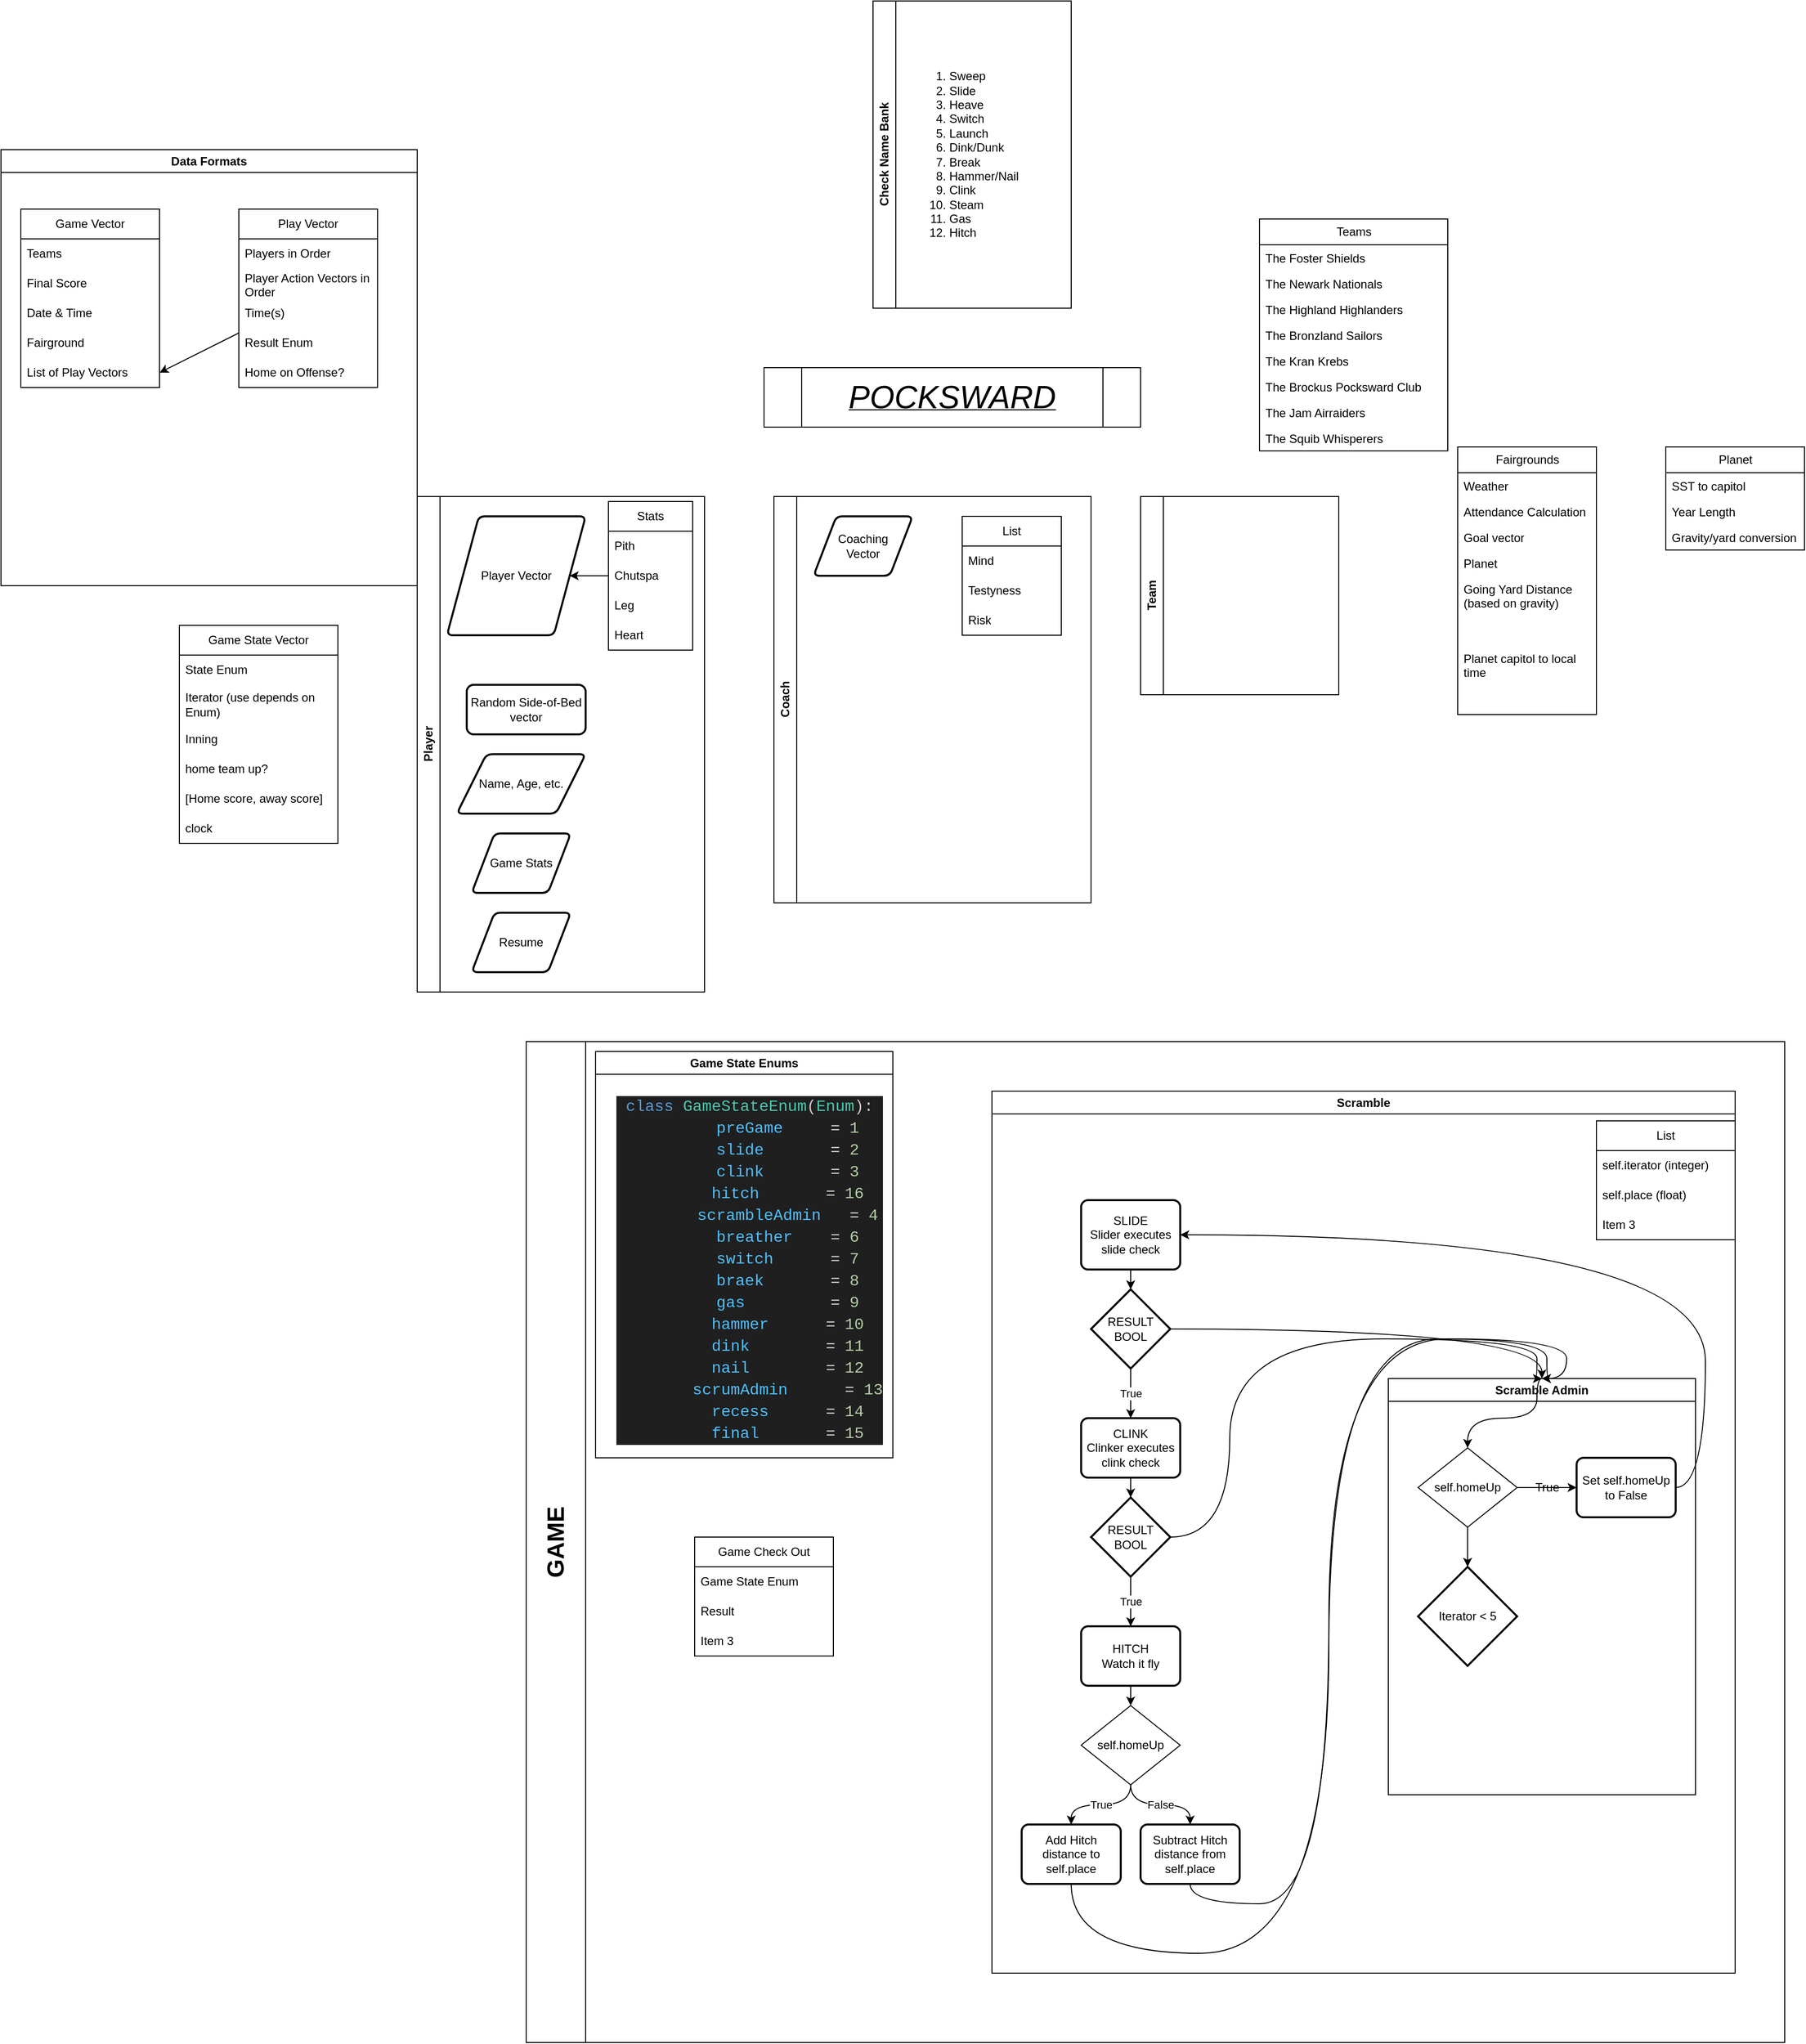 <mxfile>
    <diagram name="Page-1" id="8VVvji6yyK4iROJsNHM2">
        <mxGraphModel dx="1826" dy="2701" grid="1" gridSize="10" guides="1" tooltips="1" connect="1" arrows="1" fold="1" page="1" pageScale="1" pageWidth="850" pageHeight="1100" math="0" shadow="0">
            <root>
                <mxCell id="0"/>
                <mxCell id="1" parent="0"/>
                <mxCell id="6CWLK8USmKC2c1rMRcYr-1" value="&lt;i style=&quot;&quot;&gt;&lt;u style=&quot;&quot;&gt;&lt;font style=&quot;font-size: 32px;&quot;&gt;POCKSWARD&lt;/font&gt;&lt;/u&gt;&lt;/i&gt;" style="shape=process;whiteSpace=wrap;html=1;backgroundOutline=1;" parent="1" vertex="1">
                    <mxGeometry x="540" y="-870" width="380" height="60" as="geometry"/>
                </mxCell>
                <mxCell id="LrvtAGxtfW7CsbB4rK7t-2" value="&lt;font style=&quot;font-size: 24px;&quot;&gt;GAME&lt;br&gt;&lt;/font&gt;" style="swimlane;horizontal=0;whiteSpace=wrap;html=1;startSize=60;" parent="1" vertex="1">
                    <mxGeometry x="300" y="-190" width="1270" height="1010" as="geometry"/>
                </mxCell>
                <mxCell id="71" value="Game State Enums" style="swimlane;whiteSpace=wrap;html=1;" parent="LrvtAGxtfW7CsbB4rK7t-2" vertex="1">
                    <mxGeometry x="70" y="10" width="300" height="410" as="geometry"/>
                </mxCell>
                <mxCell id="72" value="&lt;div style=&quot;color: rgb(204, 204, 204); background-color: rgb(31, 31, 31); font-family: &amp;quot;Souvenir Mono&amp;quot;, &amp;quot;Courier New&amp;quot;, monospace, Consolas, &amp;quot;Courier New&amp;quot;, monospace; font-size: 16px; line-height: 22px;&quot;&gt;&lt;div&gt;&lt;span style=&quot;color: #569cd6;&quot;&gt;class&lt;/span&gt; &lt;span style=&quot;color: #4ec9b0;&quot;&gt;GameStateEnum&lt;/span&gt;(&lt;span style=&quot;color: #4ec9b0;&quot;&gt;Enum&lt;/span&gt;):&lt;/div&gt;&lt;div&gt;&amp;nbsp; &amp;nbsp; &amp;nbsp; &amp;nbsp; &lt;span style=&quot;color: #4fc1ff;&quot;&gt;preGame&lt;/span&gt; &amp;nbsp; &amp;nbsp; &lt;span style=&quot;color: #d4d4d4;&quot;&gt;=&lt;/span&gt; &lt;span style=&quot;color: #b5cea8;&quot;&gt;1&lt;/span&gt;&lt;/div&gt;&lt;div&gt;&amp;nbsp; &amp;nbsp; &amp;nbsp; &amp;nbsp; &lt;span style=&quot;color: #4fc1ff;&quot;&gt;slide&lt;/span&gt; &amp;nbsp; &amp;nbsp; &amp;nbsp; &lt;span style=&quot;color: #d4d4d4;&quot;&gt;=&lt;/span&gt; &lt;span style=&quot;color: #b5cea8;&quot;&gt;2&lt;/span&gt;&lt;/div&gt;&lt;div&gt;&amp;nbsp; &amp;nbsp; &amp;nbsp; &amp;nbsp; &lt;span style=&quot;color: #4fc1ff;&quot;&gt;clink&lt;/span&gt; &amp;nbsp; &amp;nbsp; &amp;nbsp; &lt;span style=&quot;color: #d4d4d4;&quot;&gt;=&lt;/span&gt; &lt;span style=&quot;color: #b5cea8;&quot;&gt;3&lt;/span&gt;&lt;/div&gt;&lt;div&gt;&amp;nbsp; &amp;nbsp; &amp;nbsp; &amp;nbsp; &lt;span style=&quot;color: #4fc1ff;&quot;&gt;hitch&lt;/span&gt; &amp;nbsp; &amp;nbsp; &amp;nbsp; &lt;span style=&quot;color: #d4d4d4;&quot;&gt;=&lt;/span&gt; &lt;span style=&quot;color: #b5cea8;&quot;&gt;16&lt;/span&gt;&lt;/div&gt;&lt;div&gt;&amp;nbsp; &amp;nbsp; &amp;nbsp; &amp;nbsp; &lt;span style=&quot;color: #4fc1ff;&quot;&gt;scrambleAdmin&lt;/span&gt; &amp;nbsp; &lt;span style=&quot;color: #d4d4d4;&quot;&gt;=&lt;/span&gt; &lt;span style=&quot;color: #b5cea8;&quot;&gt;4&lt;/span&gt;&lt;/div&gt;&lt;div&gt;&amp;nbsp; &amp;nbsp; &amp;nbsp; &amp;nbsp; &lt;span style=&quot;color: #4fc1ff;&quot;&gt;breather&lt;/span&gt; &amp;nbsp; &amp;nbsp;&lt;span style=&quot;color: #d4d4d4;&quot;&gt;=&lt;/span&gt; &lt;span style=&quot;color: #b5cea8;&quot;&gt;6&lt;/span&gt;&lt;/div&gt;&lt;div&gt;&amp;nbsp; &amp;nbsp; &amp;nbsp; &amp;nbsp; &lt;span style=&quot;color: #4fc1ff;&quot;&gt;switch&lt;/span&gt; &amp;nbsp; &amp;nbsp; &amp;nbsp;&lt;span style=&quot;color: #d4d4d4;&quot;&gt;=&lt;/span&gt; &lt;span style=&quot;color: #b5cea8;&quot;&gt;7&lt;/span&gt;&lt;/div&gt;&lt;div&gt;&amp;nbsp; &amp;nbsp; &amp;nbsp; &amp;nbsp; &lt;span style=&quot;color: #4fc1ff;&quot;&gt;braek&lt;/span&gt; &amp;nbsp; &amp;nbsp; &amp;nbsp; &lt;span style=&quot;color: #d4d4d4;&quot;&gt;=&lt;/span&gt; &lt;span style=&quot;color: #b5cea8;&quot;&gt;8&lt;/span&gt;&lt;/div&gt;&lt;div&gt;&amp;nbsp; &amp;nbsp; &amp;nbsp; &amp;nbsp; &lt;span style=&quot;color: #4fc1ff;&quot;&gt;gas&lt;/span&gt; &amp;nbsp; &amp;nbsp; &amp;nbsp; &amp;nbsp; &lt;span style=&quot;color: #d4d4d4;&quot;&gt;=&lt;/span&gt; &lt;span style=&quot;color: #b5cea8;&quot;&gt;9&lt;/span&gt;&lt;/div&gt;&lt;div&gt;&amp;nbsp; &amp;nbsp; &amp;nbsp; &amp;nbsp; &lt;span style=&quot;color: #4fc1ff;&quot;&gt;hammer&lt;/span&gt; &amp;nbsp; &amp;nbsp; &amp;nbsp;&lt;span style=&quot;color: #d4d4d4;&quot;&gt;=&lt;/span&gt; &lt;span style=&quot;color: #b5cea8;&quot;&gt;10&lt;/span&gt;&lt;/div&gt;&lt;div&gt;&amp;nbsp; &amp;nbsp; &amp;nbsp; &amp;nbsp; &lt;span style=&quot;color: #4fc1ff;&quot;&gt;dink&lt;/span&gt; &amp;nbsp; &amp;nbsp; &amp;nbsp; &amp;nbsp;&lt;span style=&quot;color: #d4d4d4;&quot;&gt;=&lt;/span&gt; &lt;span style=&quot;color: #b5cea8;&quot;&gt;11&lt;/span&gt;&lt;/div&gt;&lt;div&gt;&amp;nbsp; &amp;nbsp; &amp;nbsp; &amp;nbsp; &lt;span style=&quot;color: #4fc1ff;&quot;&gt;nail&lt;/span&gt; &amp;nbsp; &amp;nbsp; &amp;nbsp; &amp;nbsp;&lt;span style=&quot;color: #d4d4d4;&quot;&gt;=&lt;/span&gt; &lt;span style=&quot;color: #b5cea8;&quot;&gt;12&lt;/span&gt;&lt;/div&gt;&lt;div&gt;&amp;nbsp; &amp;nbsp; &amp;nbsp; &amp;nbsp; &lt;span style=&quot;color: #4fc1ff;&quot;&gt;scrumAdmin&lt;/span&gt; &amp;nbsp; &amp;nbsp; &amp;nbsp;&lt;span style=&quot;color: #d4d4d4;&quot;&gt;=&lt;/span&gt; &lt;span style=&quot;color: #b5cea8;&quot;&gt;13&lt;/span&gt;&lt;/div&gt;&lt;div&gt;&amp;nbsp; &amp;nbsp; &amp;nbsp; &amp;nbsp; &lt;span style=&quot;color: #4fc1ff;&quot;&gt;recess&lt;/span&gt; &amp;nbsp; &amp;nbsp; &amp;nbsp;&lt;span style=&quot;color: #d4d4d4;&quot;&gt;=&lt;/span&gt; &lt;span style=&quot;color: #b5cea8;&quot;&gt;14&lt;/span&gt;&lt;/div&gt;&lt;div&gt;&amp;nbsp; &amp;nbsp; &amp;nbsp; &amp;nbsp; &lt;span style=&quot;color: #4fc1ff;&quot;&gt;final&lt;/span&gt; &amp;nbsp; &amp;nbsp; &amp;nbsp; &lt;span style=&quot;color: #d4d4d4;&quot;&gt;=&lt;/span&gt; &lt;span style=&quot;color: #b5cea8;&quot;&gt;15&lt;/span&gt;&lt;/div&gt;&lt;/div&gt;" style="text;html=1;align=center;verticalAlign=middle;resizable=0;points=[];autosize=1;strokeColor=none;fillColor=none;" parent="71" vertex="1">
                    <mxGeometry x="10" y="35" width="290" height="370" as="geometry"/>
                </mxCell>
                <mxCell id="75" value="Scramble" style="swimlane;whiteSpace=wrap;html=1;" parent="LrvtAGxtfW7CsbB4rK7t-2" vertex="1">
                    <mxGeometry x="470" y="50" width="750" height="890" as="geometry"/>
                </mxCell>
                <mxCell id="95" style="edgeStyle=orthogonalEdgeStyle;curved=1;html=1;exitX=0.5;exitY=1;exitDx=0;exitDy=0;entryX=0.5;entryY=0;entryDx=0;entryDy=0;entryPerimeter=0;" parent="75" source="79" target="80" edge="1">
                    <mxGeometry relative="1" as="geometry"/>
                </mxCell>
                <mxCell id="79" value="SLIDE&lt;br&gt;Slider executes slide check" style="rounded=1;whiteSpace=wrap;html=1;absoluteArcSize=1;arcSize=14;strokeWidth=2;" parent="75" vertex="1">
                    <mxGeometry x="90" y="110" width="100" height="70" as="geometry"/>
                </mxCell>
                <mxCell id="96" value="True" style="edgeStyle=orthogonalEdgeStyle;curved=1;html=1;exitX=0.5;exitY=1;exitDx=0;exitDy=0;exitPerimeter=0;entryX=0.5;entryY=0;entryDx=0;entryDy=0;" parent="75" source="80" target="83" edge="1">
                    <mxGeometry relative="1" as="geometry"/>
                </mxCell>
                <mxCell id="107" style="edgeStyle=orthogonalEdgeStyle;curved=1;html=1;exitX=1;exitY=0.5;exitDx=0;exitDy=0;exitPerimeter=0;entryX=0.5;entryY=0;entryDx=0;entryDy=0;" parent="75" source="80" target="103" edge="1">
                    <mxGeometry relative="1" as="geometry"/>
                </mxCell>
                <mxCell id="80" value="RESULT&lt;br&gt;BOOL" style="strokeWidth=2;html=1;shape=mxgraph.flowchart.decision;whiteSpace=wrap;" parent="75" vertex="1">
                    <mxGeometry x="100" y="200" width="80" height="80" as="geometry"/>
                </mxCell>
                <mxCell id="97" style="edgeStyle=orthogonalEdgeStyle;curved=1;html=1;exitX=0.5;exitY=1;exitDx=0;exitDy=0;entryX=0.5;entryY=0;entryDx=0;entryDy=0;entryPerimeter=0;" parent="75" source="83" target="91" edge="1">
                    <mxGeometry relative="1" as="geometry"/>
                </mxCell>
                <mxCell id="83" value="CLINK&lt;br&gt;Clinker executes clink check" style="rounded=1;whiteSpace=wrap;html=1;absoluteArcSize=1;arcSize=14;strokeWidth=2;" parent="75" vertex="1">
                    <mxGeometry x="90" y="330" width="100" height="60" as="geometry"/>
                </mxCell>
                <mxCell id="99" style="edgeStyle=orthogonalEdgeStyle;curved=1;html=1;exitX=0.5;exitY=1;exitDx=0;exitDy=0;entryX=0.5;entryY=0;entryDx=0;entryDy=0;" parent="75" source="85" target="92" edge="1">
                    <mxGeometry relative="1" as="geometry"/>
                </mxCell>
                <mxCell id="85" value="HITCH&lt;br&gt;Watch it fly" style="rounded=1;whiteSpace=wrap;html=1;absoluteArcSize=1;arcSize=14;strokeWidth=2;" parent="75" vertex="1">
                    <mxGeometry x="90" y="540" width="100" height="60" as="geometry"/>
                </mxCell>
                <mxCell id="86" value="List" style="swimlane;fontStyle=0;childLayout=stackLayout;horizontal=1;startSize=30;horizontalStack=0;resizeParent=1;resizeParentMax=0;resizeLast=0;collapsible=1;marginBottom=0;whiteSpace=wrap;html=1;" parent="75" vertex="1">
                    <mxGeometry x="610" y="30" width="140" height="120" as="geometry"/>
                </mxCell>
                <mxCell id="87" value="self.iterator (integer)" style="text;strokeColor=none;fillColor=none;align=left;verticalAlign=middle;spacingLeft=4;spacingRight=4;overflow=hidden;points=[[0,0.5],[1,0.5]];portConstraint=eastwest;rotatable=0;whiteSpace=wrap;html=1;" parent="86" vertex="1">
                    <mxGeometry y="30" width="140" height="30" as="geometry"/>
                </mxCell>
                <mxCell id="88" value="self.place (float)" style="text;strokeColor=none;fillColor=none;align=left;verticalAlign=middle;spacingLeft=4;spacingRight=4;overflow=hidden;points=[[0,0.5],[1,0.5]];portConstraint=eastwest;rotatable=0;whiteSpace=wrap;html=1;" parent="86" vertex="1">
                    <mxGeometry y="60" width="140" height="30" as="geometry"/>
                </mxCell>
                <mxCell id="89" value="Item 3" style="text;strokeColor=none;fillColor=none;align=left;verticalAlign=middle;spacingLeft=4;spacingRight=4;overflow=hidden;points=[[0,0.5],[1,0.5]];portConstraint=eastwest;rotatable=0;whiteSpace=wrap;html=1;" parent="86" vertex="1">
                    <mxGeometry y="90" width="140" height="30" as="geometry"/>
                </mxCell>
                <mxCell id="98" value="True" style="edgeStyle=orthogonalEdgeStyle;curved=1;html=1;exitX=0.5;exitY=1;exitDx=0;exitDy=0;exitPerimeter=0;entryX=0.5;entryY=0;entryDx=0;entryDy=0;" parent="75" source="91" target="85" edge="1">
                    <mxGeometry relative="1" as="geometry"/>
                </mxCell>
                <mxCell id="91" value="RESULT&lt;br&gt;BOOL" style="strokeWidth=2;html=1;shape=mxgraph.flowchart.decision;whiteSpace=wrap;" parent="75" vertex="1">
                    <mxGeometry x="100" y="410" width="80" height="80" as="geometry"/>
                </mxCell>
                <mxCell id="100" value="True" style="edgeStyle=orthogonalEdgeStyle;html=1;entryX=0.5;entryY=0;entryDx=0;entryDy=0;curved=1;" parent="75" source="92" target="93" edge="1">
                    <mxGeometry relative="1" as="geometry"/>
                </mxCell>
                <mxCell id="101" value="False" style="edgeStyle=orthogonalEdgeStyle;curved=1;html=1;exitX=0.5;exitY=1;exitDx=0;exitDy=0;entryX=0.5;entryY=0;entryDx=0;entryDy=0;" parent="75" source="92" target="94" edge="1">
                    <mxGeometry relative="1" as="geometry"/>
                </mxCell>
                <mxCell id="92" value="self.homeUp" style="rhombus;whiteSpace=wrap;html=1;" parent="75" vertex="1">
                    <mxGeometry x="90" y="620" width="100" height="80" as="geometry"/>
                </mxCell>
                <mxCell id="93" value="Add Hitch distance to self.place" style="rounded=1;whiteSpace=wrap;html=1;absoluteArcSize=1;arcSize=14;strokeWidth=2;" parent="75" vertex="1">
                    <mxGeometry x="30" y="740" width="100" height="60" as="geometry"/>
                </mxCell>
                <mxCell id="94" value="Subtract Hitch distance from self.place" style="rounded=1;whiteSpace=wrap;html=1;absoluteArcSize=1;arcSize=14;strokeWidth=2;" parent="75" vertex="1">
                    <mxGeometry x="150" y="740" width="100" height="60" as="geometry"/>
                </mxCell>
                <mxCell id="103" value="Scramble Admin" style="swimlane;whiteSpace=wrap;html=1;" parent="75" vertex="1">
                    <mxGeometry x="400" y="290" width="310" height="420" as="geometry"/>
                </mxCell>
                <mxCell id="114" style="edgeStyle=orthogonalEdgeStyle;curved=1;html=1;exitX=1;exitY=0.5;exitDx=0;exitDy=0;" parent="103" source="112" target="113" edge="1">
                    <mxGeometry relative="1" as="geometry"/>
                </mxCell>
                <mxCell id="120" style="edgeStyle=orthogonalEdgeStyle;curved=1;html=1;exitX=0.5;exitY=1;exitDx=0;exitDy=0;entryX=0.5;entryY=0;entryDx=0;entryDy=0;entryPerimeter=0;" parent="103" source="112" target="118" edge="1">
                    <mxGeometry relative="1" as="geometry"/>
                </mxCell>
                <mxCell id="112" value="self.homeUp" style="rhombus;whiteSpace=wrap;html=1;" parent="103" vertex="1">
                    <mxGeometry x="30" y="70" width="100" height="80" as="geometry"/>
                </mxCell>
                <mxCell id="113" value="Set self.homeUp&lt;br&gt;to False" style="rounded=1;whiteSpace=wrap;html=1;absoluteArcSize=1;arcSize=14;strokeWidth=2;" parent="103" vertex="1">
                    <mxGeometry x="190" y="80" width="100" height="60" as="geometry"/>
                </mxCell>
                <mxCell id="116" style="edgeStyle=orthogonalEdgeStyle;html=1;exitX=0.5;exitY=0;exitDx=0;exitDy=0;curved=1;" parent="103" source="103" target="112" edge="1">
                    <mxGeometry relative="1" as="geometry">
                        <Array as="points">
                            <mxPoint x="150" y="40"/>
                            <mxPoint x="80" y="40"/>
                        </Array>
                    </mxGeometry>
                </mxCell>
                <mxCell id="118" value="Iterator &amp;lt; 5" style="strokeWidth=2;html=1;shape=mxgraph.flowchart.decision;whiteSpace=wrap;" parent="103" vertex="1">
                    <mxGeometry x="30" y="190" width="100" height="100" as="geometry"/>
                </mxCell>
                <mxCell id="109" style="edgeStyle=orthogonalEdgeStyle;curved=1;html=1;exitX=0.5;exitY=1;exitDx=0;exitDy=0;entryX=0.5;entryY=0;entryDx=0;entryDy=0;" parent="75" source="94" target="103" edge="1">
                    <mxGeometry relative="1" as="geometry">
                        <mxPoint x="400" y="280" as="targetPoint"/>
                        <Array as="points">
                            <mxPoint x="200" y="820"/>
                            <mxPoint x="340" y="820"/>
                            <mxPoint x="340" y="250"/>
                            <mxPoint x="580" y="250"/>
                        </Array>
                    </mxGeometry>
                </mxCell>
                <mxCell id="108" style="edgeStyle=orthogonalEdgeStyle;curved=1;html=1;exitX=1;exitY=0.5;exitDx=0;exitDy=0;exitPerimeter=0;entryX=0.5;entryY=0;entryDx=0;entryDy=0;" parent="75" source="91" target="103" edge="1">
                    <mxGeometry relative="1" as="geometry">
                        <mxPoint x="400" y="280" as="targetPoint"/>
                        <Array as="points">
                            <mxPoint x="240" y="450"/>
                            <mxPoint x="240" y="250"/>
                            <mxPoint x="550" y="250"/>
                            <mxPoint x="550" y="290"/>
                        </Array>
                    </mxGeometry>
                </mxCell>
                <mxCell id="115" style="edgeStyle=orthogonalEdgeStyle;curved=1;html=1;entryX=1;entryY=0.5;entryDx=0;entryDy=0;exitX=1;exitY=0.5;exitDx=0;exitDy=0;" parent="75" source="113" target="79" edge="1">
                    <mxGeometry relative="1" as="geometry">
                        <Array as="points">
                            <mxPoint x="720" y="400"/>
                            <mxPoint x="720" y="145"/>
                        </Array>
                    </mxGeometry>
                </mxCell>
                <mxCell id="110" style="edgeStyle=orthogonalEdgeStyle;curved=1;html=1;exitX=0.5;exitY=1;exitDx=0;exitDy=0;entryX=0.5;entryY=0;entryDx=0;entryDy=0;" parent="75" source="93" target="103" edge="1">
                    <mxGeometry relative="1" as="geometry">
                        <mxPoint x="580" y="280" as="targetPoint"/>
                        <Array as="points">
                            <mxPoint x="80" y="870"/>
                            <mxPoint x="340" y="870"/>
                            <mxPoint x="340" y="250"/>
                            <mxPoint x="560" y="250"/>
                        </Array>
                    </mxGeometry>
                </mxCell>
                <mxCell id="125" value="Game Check Out" style="swimlane;fontStyle=0;childLayout=stackLayout;horizontal=1;startSize=30;horizontalStack=0;resizeParent=1;resizeParentMax=0;resizeLast=0;collapsible=1;marginBottom=0;whiteSpace=wrap;html=1;" vertex="1" parent="LrvtAGxtfW7CsbB4rK7t-2">
                    <mxGeometry x="170" y="500" width="140" height="120" as="geometry"/>
                </mxCell>
                <mxCell id="126" value="Game State Enum" style="text;strokeColor=none;fillColor=none;align=left;verticalAlign=middle;spacingLeft=4;spacingRight=4;overflow=hidden;points=[[0,0.5],[1,0.5]];portConstraint=eastwest;rotatable=0;whiteSpace=wrap;html=1;" vertex="1" parent="125">
                    <mxGeometry y="30" width="140" height="30" as="geometry"/>
                </mxCell>
                <mxCell id="127" value="Result" style="text;strokeColor=none;fillColor=none;align=left;verticalAlign=middle;spacingLeft=4;spacingRight=4;overflow=hidden;points=[[0,0.5],[1,0.5]];portConstraint=eastwest;rotatable=0;whiteSpace=wrap;html=1;" vertex="1" parent="125">
                    <mxGeometry y="60" width="140" height="30" as="geometry"/>
                </mxCell>
                <mxCell id="128" value="Item 3" style="text;strokeColor=none;fillColor=none;align=left;verticalAlign=middle;spacingLeft=4;spacingRight=4;overflow=hidden;points=[[0,0.5],[1,0.5]];portConstraint=eastwest;rotatable=0;whiteSpace=wrap;html=1;" vertex="1" parent="125">
                    <mxGeometry y="90" width="140" height="30" as="geometry"/>
                </mxCell>
                <mxCell id="uPg4Tumh6hNYvUEwxsri-1" value="Player" style="swimlane;horizontal=0;whiteSpace=wrap;html=1;" parent="1" vertex="1">
                    <mxGeometry x="190" y="-740" width="290" height="500" as="geometry"/>
                </mxCell>
                <mxCell id="uPg4Tumh6hNYvUEwxsri-2" value="Player Vector" style="shape=parallelogram;html=1;strokeWidth=2;perimeter=parallelogramPerimeter;whiteSpace=wrap;rounded=1;arcSize=12;size=0.23;" parent="uPg4Tumh6hNYvUEwxsri-1" vertex="1">
                    <mxGeometry x="30" y="20" width="140" height="120" as="geometry"/>
                </mxCell>
                <mxCell id="uPg4Tumh6hNYvUEwxsri-3" value="Random Side-of-Bed vector" style="rounded=1;whiteSpace=wrap;html=1;absoluteArcSize=1;arcSize=14;strokeWidth=2;" parent="uPg4Tumh6hNYvUEwxsri-1" vertex="1">
                    <mxGeometry x="50" y="190" width="120" height="50" as="geometry"/>
                </mxCell>
                <mxCell id="uPg4Tumh6hNYvUEwxsri-5" value="Name, Age, etc." style="shape=parallelogram;html=1;strokeWidth=2;perimeter=parallelogramPerimeter;whiteSpace=wrap;rounded=1;arcSize=12;size=0.23;" parent="uPg4Tumh6hNYvUEwxsri-1" vertex="1">
                    <mxGeometry x="40" y="260" width="130" height="60" as="geometry"/>
                </mxCell>
                <mxCell id="uPg4Tumh6hNYvUEwxsri-6" value="Game Stats" style="shape=parallelogram;html=1;strokeWidth=2;perimeter=parallelogramPerimeter;whiteSpace=wrap;rounded=1;arcSize=12;size=0.23;" parent="uPg4Tumh6hNYvUEwxsri-1" vertex="1">
                    <mxGeometry x="55" y="340" width="100" height="60" as="geometry"/>
                </mxCell>
                <mxCell id="uPg4Tumh6hNYvUEwxsri-7" value="Resume" style="shape=parallelogram;html=1;strokeWidth=2;perimeter=parallelogramPerimeter;whiteSpace=wrap;rounded=1;arcSize=12;size=0.23;" parent="uPg4Tumh6hNYvUEwxsri-1" vertex="1">
                    <mxGeometry x="55" y="420" width="100" height="60" as="geometry"/>
                </mxCell>
                <mxCell id="uPg4Tumh6hNYvUEwxsri-23" value="Stats" style="swimlane;fontStyle=0;childLayout=stackLayout;horizontal=1;startSize=30;horizontalStack=0;resizeParent=1;resizeParentMax=0;resizeLast=0;collapsible=1;marginBottom=0;whiteSpace=wrap;html=1;" parent="uPg4Tumh6hNYvUEwxsri-1" vertex="1">
                    <mxGeometry x="193" y="5" width="85" height="150" as="geometry">
                        <mxRectangle x="190" y="10" width="70" height="30" as="alternateBounds"/>
                    </mxGeometry>
                </mxCell>
                <mxCell id="uPg4Tumh6hNYvUEwxsri-24" value="Pith" style="text;strokeColor=none;fillColor=none;align=left;verticalAlign=middle;spacingLeft=4;spacingRight=4;overflow=hidden;points=[[0,0.5],[1,0.5]];portConstraint=eastwest;rotatable=0;whiteSpace=wrap;html=1;" parent="uPg4Tumh6hNYvUEwxsri-23" vertex="1">
                    <mxGeometry y="30" width="85" height="30" as="geometry"/>
                </mxCell>
                <mxCell id="uPg4Tumh6hNYvUEwxsri-25" value="Chutspa" style="text;strokeColor=none;fillColor=none;align=left;verticalAlign=middle;spacingLeft=4;spacingRight=4;overflow=hidden;points=[[0,0.5],[1,0.5]];portConstraint=eastwest;rotatable=0;whiteSpace=wrap;html=1;" parent="uPg4Tumh6hNYvUEwxsri-23" vertex="1">
                    <mxGeometry y="60" width="85" height="30" as="geometry"/>
                </mxCell>
                <mxCell id="uPg4Tumh6hNYvUEwxsri-26" value="Leg" style="text;strokeColor=none;fillColor=none;align=left;verticalAlign=middle;spacingLeft=4;spacingRight=4;overflow=hidden;points=[[0,0.5],[1,0.5]];portConstraint=eastwest;rotatable=0;whiteSpace=wrap;html=1;" parent="uPg4Tumh6hNYvUEwxsri-23" vertex="1">
                    <mxGeometry y="90" width="85" height="30" as="geometry"/>
                </mxCell>
                <mxCell id="uPg4Tumh6hNYvUEwxsri-28" value="Heart" style="text;strokeColor=none;fillColor=none;align=left;verticalAlign=middle;spacingLeft=4;spacingRight=4;overflow=hidden;points=[[0,0.5],[1,0.5]];portConstraint=eastwest;rotatable=0;whiteSpace=wrap;html=1;" parent="uPg4Tumh6hNYvUEwxsri-23" vertex="1">
                    <mxGeometry y="120" width="85" height="30" as="geometry"/>
                </mxCell>
                <mxCell id="uPg4Tumh6hNYvUEwxsri-30" style="edgeStyle=orthogonalEdgeStyle;rounded=0;orthogonalLoop=1;jettySize=auto;html=1;entryX=1;entryY=0.5;entryDx=0;entryDy=0;curved=1;" parent="uPg4Tumh6hNYvUEwxsri-1" source="uPg4Tumh6hNYvUEwxsri-25" target="uPg4Tumh6hNYvUEwxsri-2" edge="1">
                    <mxGeometry relative="1" as="geometry"/>
                </mxCell>
                <mxCell id="uPg4Tumh6hNYvUEwxsri-10" value="Coach" style="swimlane;horizontal=0;whiteSpace=wrap;html=1;" parent="1" vertex="1">
                    <mxGeometry x="550" y="-740" width="320" height="410" as="geometry"/>
                </mxCell>
                <mxCell id="uPg4Tumh6hNYvUEwxsri-12" value="Coaching &lt;br&gt;Vector" style="shape=parallelogram;html=1;strokeWidth=2;perimeter=parallelogramPerimeter;whiteSpace=wrap;rounded=1;arcSize=12;size=0.23;" parent="uPg4Tumh6hNYvUEwxsri-10" vertex="1">
                    <mxGeometry x="40" y="20" width="100" height="60" as="geometry"/>
                </mxCell>
                <mxCell id="MI1PErOWdLfNwAChFWtY-1" value="List" style="swimlane;fontStyle=0;childLayout=stackLayout;horizontal=1;startSize=30;horizontalStack=0;resizeParent=1;resizeParentMax=0;resizeLast=0;collapsible=1;marginBottom=0;whiteSpace=wrap;html=1;" parent="uPg4Tumh6hNYvUEwxsri-10" vertex="1">
                    <mxGeometry x="190" y="20" width="100" height="120" as="geometry"/>
                </mxCell>
                <mxCell id="MI1PErOWdLfNwAChFWtY-2" value="Mind" style="text;strokeColor=none;fillColor=none;align=left;verticalAlign=middle;spacingLeft=4;spacingRight=4;overflow=hidden;points=[[0,0.5],[1,0.5]];portConstraint=eastwest;rotatable=0;whiteSpace=wrap;html=1;" parent="MI1PErOWdLfNwAChFWtY-1" vertex="1">
                    <mxGeometry y="30" width="100" height="30" as="geometry"/>
                </mxCell>
                <mxCell id="MI1PErOWdLfNwAChFWtY-3" value="Testyness" style="text;strokeColor=none;fillColor=none;align=left;verticalAlign=middle;spacingLeft=4;spacingRight=4;overflow=hidden;points=[[0,0.5],[1,0.5]];portConstraint=eastwest;rotatable=0;whiteSpace=wrap;html=1;" parent="MI1PErOWdLfNwAChFWtY-1" vertex="1">
                    <mxGeometry y="60" width="100" height="30" as="geometry"/>
                </mxCell>
                <mxCell id="MI1PErOWdLfNwAChFWtY-4" value="Risk" style="text;strokeColor=none;fillColor=none;align=left;verticalAlign=middle;spacingLeft=4;spacingRight=4;overflow=hidden;points=[[0,0.5],[1,0.5]];portConstraint=eastwest;rotatable=0;whiteSpace=wrap;html=1;" parent="MI1PErOWdLfNwAChFWtY-1" vertex="1">
                    <mxGeometry y="90" width="100" height="30" as="geometry"/>
                </mxCell>
                <mxCell id="uPg4Tumh6hNYvUEwxsri-11" value="Team" style="swimlane;horizontal=0;whiteSpace=wrap;html=1;" parent="1" vertex="1">
                    <mxGeometry x="920" y="-740" width="200" height="200" as="geometry"/>
                </mxCell>
                <mxCell id="23" value="Data Formats" style="swimlane;whiteSpace=wrap;html=1;" parent="1" vertex="1">
                    <mxGeometry x="-230" y="-1090" width="420" height="440" as="geometry"/>
                </mxCell>
                <mxCell id="39" style="edgeStyle=none;html=1;entryX=1;entryY=0.5;entryDx=0;entryDy=0;" parent="23" source="13" target="11" edge="1">
                    <mxGeometry relative="1" as="geometry"/>
                </mxCell>
                <mxCell id="13" value="Play Vector" style="swimlane;fontStyle=0;childLayout=stackLayout;horizontal=1;startSize=30;horizontalStack=0;resizeParent=1;resizeParentMax=0;resizeLast=0;collapsible=1;marginBottom=0;whiteSpace=wrap;html=1;" parent="23" vertex="1">
                    <mxGeometry x="240" y="60" width="140" height="180" as="geometry"/>
                </mxCell>
                <mxCell id="14" value="Players in Order" style="text;strokeColor=none;fillColor=none;align=left;verticalAlign=middle;spacingLeft=4;spacingRight=4;overflow=hidden;points=[[0,0.5],[1,0.5]];portConstraint=eastwest;rotatable=0;whiteSpace=wrap;html=1;" parent="13" vertex="1">
                    <mxGeometry y="30" width="140" height="30" as="geometry"/>
                </mxCell>
                <mxCell id="15" value="Player Action Vectors in Order" style="text;strokeColor=none;fillColor=none;align=left;verticalAlign=middle;spacingLeft=4;spacingRight=4;overflow=hidden;points=[[0,0.5],[1,0.5]];portConstraint=eastwest;rotatable=0;whiteSpace=wrap;html=1;" parent="13" vertex="1">
                    <mxGeometry y="60" width="140" height="30" as="geometry"/>
                </mxCell>
                <mxCell id="19" value="Time(s)" style="text;strokeColor=none;fillColor=none;align=left;verticalAlign=middle;spacingLeft=4;spacingRight=4;overflow=hidden;points=[[0,0.5],[1,0.5]];portConstraint=eastwest;rotatable=0;whiteSpace=wrap;html=1;" parent="13" vertex="1">
                    <mxGeometry y="90" width="140" height="30" as="geometry"/>
                </mxCell>
                <mxCell id="16" value="Result Enum" style="text;strokeColor=none;fillColor=none;align=left;verticalAlign=middle;spacingLeft=4;spacingRight=4;overflow=hidden;points=[[0,0.5],[1,0.5]];portConstraint=eastwest;rotatable=0;whiteSpace=wrap;html=1;" parent="13" vertex="1">
                    <mxGeometry y="120" width="140" height="30" as="geometry"/>
                </mxCell>
                <mxCell id="17" value="Home on Offense?" style="text;strokeColor=none;fillColor=none;align=left;verticalAlign=middle;spacingLeft=4;spacingRight=4;overflow=hidden;points=[[0,0.5],[1,0.5]];portConstraint=eastwest;rotatable=0;whiteSpace=wrap;html=1;" parent="13" vertex="1">
                    <mxGeometry y="150" width="140" height="30" as="geometry"/>
                </mxCell>
                <mxCell id="8" value="Game Vector" style="swimlane;fontStyle=0;childLayout=stackLayout;horizontal=1;startSize=30;horizontalStack=0;resizeParent=1;resizeParentMax=0;resizeLast=0;collapsible=1;marginBottom=0;whiteSpace=wrap;html=1;" parent="23" vertex="1">
                    <mxGeometry x="20" y="60" width="140" height="180" as="geometry"/>
                </mxCell>
                <mxCell id="9" value="Teams" style="text;strokeColor=none;fillColor=none;align=left;verticalAlign=middle;spacingLeft=4;spacingRight=4;overflow=hidden;points=[[0,0.5],[1,0.5]];portConstraint=eastwest;rotatable=0;whiteSpace=wrap;html=1;" parent="8" vertex="1">
                    <mxGeometry y="30" width="140" height="30" as="geometry"/>
                </mxCell>
                <mxCell id="10" value="Final Score" style="text;strokeColor=none;fillColor=none;align=left;verticalAlign=middle;spacingLeft=4;spacingRight=4;overflow=hidden;points=[[0,0.5],[1,0.5]];portConstraint=eastwest;rotatable=0;whiteSpace=wrap;html=1;" parent="8" vertex="1">
                    <mxGeometry y="60" width="140" height="30" as="geometry"/>
                </mxCell>
                <mxCell id="38" value="Date &amp;amp; Time" style="text;strokeColor=none;fillColor=none;align=left;verticalAlign=middle;spacingLeft=4;spacingRight=4;overflow=hidden;points=[[0,0.5],[1,0.5]];portConstraint=eastwest;rotatable=0;whiteSpace=wrap;html=1;" parent="8" vertex="1">
                    <mxGeometry y="90" width="140" height="30" as="geometry"/>
                </mxCell>
                <mxCell id="18" value="Fairground" style="text;strokeColor=none;fillColor=none;align=left;verticalAlign=middle;spacingLeft=4;spacingRight=4;overflow=hidden;points=[[0,0.5],[1,0.5]];portConstraint=eastwest;rotatable=0;whiteSpace=wrap;html=1;" parent="8" vertex="1">
                    <mxGeometry y="120" width="140" height="30" as="geometry"/>
                </mxCell>
                <mxCell id="11" value="List of Play Vectors" style="text;strokeColor=none;fillColor=none;align=left;verticalAlign=middle;spacingLeft=4;spacingRight=4;overflow=hidden;points=[[0,0.5],[1,0.5]];portConstraint=eastwest;rotatable=0;whiteSpace=wrap;html=1;" parent="8" vertex="1">
                    <mxGeometry y="150" width="140" height="30" as="geometry"/>
                </mxCell>
                <mxCell id="40" value="Planet" style="swimlane;fontStyle=0;childLayout=stackLayout;horizontal=1;startSize=26;fillColor=none;horizontalStack=0;resizeParent=1;resizeParentMax=0;resizeLast=0;collapsible=1;marginBottom=0;html=1;" parent="1" vertex="1">
                    <mxGeometry x="1450" y="-790" width="140" height="104" as="geometry"/>
                </mxCell>
                <mxCell id="41" value="SST to capitol" style="text;strokeColor=none;fillColor=none;align=left;verticalAlign=top;spacingLeft=4;spacingRight=4;overflow=hidden;rotatable=0;points=[[0,0.5],[1,0.5]];portConstraint=eastwest;whiteSpace=wrap;html=1;" parent="40" vertex="1">
                    <mxGeometry y="26" width="140" height="26" as="geometry"/>
                </mxCell>
                <mxCell id="42" value="Year Length" style="text;strokeColor=none;fillColor=none;align=left;verticalAlign=top;spacingLeft=4;spacingRight=4;overflow=hidden;rotatable=0;points=[[0,0.5],[1,0.5]];portConstraint=eastwest;whiteSpace=wrap;html=1;" parent="40" vertex="1">
                    <mxGeometry y="52" width="140" height="26" as="geometry"/>
                </mxCell>
                <mxCell id="43" value="Gravity/yard conversion" style="text;strokeColor=none;fillColor=none;align=left;verticalAlign=top;spacingLeft=4;spacingRight=4;overflow=hidden;rotatable=0;points=[[0,0.5],[1,0.5]];portConstraint=eastwest;whiteSpace=wrap;html=1;" parent="40" vertex="1">
                    <mxGeometry y="78" width="140" height="26" as="geometry"/>
                </mxCell>
                <mxCell id="44" value="Fairgrounds" style="swimlane;fontStyle=0;childLayout=stackLayout;horizontal=1;startSize=26;fillColor=none;horizontalStack=0;resizeParent=1;resizeParentMax=0;resizeLast=0;collapsible=1;marginBottom=0;html=1;" parent="1" vertex="1">
                    <mxGeometry x="1240" y="-790" width="140" height="270" as="geometry"/>
                </mxCell>
                <mxCell id="45" value="Weather" style="text;strokeColor=none;fillColor=none;align=left;verticalAlign=top;spacingLeft=4;spacingRight=4;overflow=hidden;rotatable=0;points=[[0,0.5],[1,0.5]];portConstraint=eastwest;whiteSpace=wrap;html=1;" parent="44" vertex="1">
                    <mxGeometry y="26" width="140" height="26" as="geometry"/>
                </mxCell>
                <mxCell id="46" value="Attendance Calculation" style="text;strokeColor=none;fillColor=none;align=left;verticalAlign=top;spacingLeft=4;spacingRight=4;overflow=hidden;rotatable=0;points=[[0,0.5],[1,0.5]];portConstraint=eastwest;whiteSpace=wrap;html=1;" parent="44" vertex="1">
                    <mxGeometry y="52" width="140" height="26" as="geometry"/>
                </mxCell>
                <mxCell id="48" value="Goal vector" style="text;strokeColor=none;fillColor=none;align=left;verticalAlign=top;spacingLeft=4;spacingRight=4;overflow=hidden;rotatable=0;points=[[0,0.5],[1,0.5]];portConstraint=eastwest;whiteSpace=wrap;html=1;" parent="44" vertex="1">
                    <mxGeometry y="78" width="140" height="26" as="geometry"/>
                </mxCell>
                <mxCell id="49" value="Planet" style="text;strokeColor=none;fillColor=none;align=left;verticalAlign=top;spacingLeft=4;spacingRight=4;overflow=hidden;rotatable=0;points=[[0,0.5],[1,0.5]];portConstraint=eastwest;whiteSpace=wrap;html=1;" parent="44" vertex="1">
                    <mxGeometry y="104" width="140" height="26" as="geometry"/>
                </mxCell>
                <mxCell id="50" value="Going Yard Distance (based on gravity)" style="text;strokeColor=none;fillColor=none;align=left;verticalAlign=top;spacingLeft=4;spacingRight=4;overflow=hidden;rotatable=0;points=[[0,0.5],[1,0.5]];portConstraint=eastwest;whiteSpace=wrap;html=1;" parent="44" vertex="1">
                    <mxGeometry y="130" width="140" height="70" as="geometry"/>
                </mxCell>
                <mxCell id="51" value="Planet capitol to local time" style="text;strokeColor=none;fillColor=none;align=left;verticalAlign=top;spacingLeft=4;spacingRight=4;overflow=hidden;rotatable=0;points=[[0,0.5],[1,0.5]];portConstraint=eastwest;whiteSpace=wrap;html=1;" parent="44" vertex="1">
                    <mxGeometry y="200" width="140" height="70" as="geometry"/>
                </mxCell>
                <mxCell id="52" value="Teams" style="swimlane;fontStyle=0;childLayout=stackLayout;horizontal=1;startSize=26;fillColor=none;horizontalStack=0;resizeParent=1;resizeParentMax=0;resizeLast=0;collapsible=1;marginBottom=0;html=1;" parent="1" vertex="1">
                    <mxGeometry x="1040" y="-1020" width="190" height="234" as="geometry"/>
                </mxCell>
                <mxCell id="53" value="The Foster Shields" style="text;strokeColor=none;fillColor=none;align=left;verticalAlign=top;spacingLeft=4;spacingRight=4;overflow=hidden;rotatable=0;points=[[0,0.5],[1,0.5]];portConstraint=eastwest;whiteSpace=wrap;html=1;" parent="52" vertex="1">
                    <mxGeometry y="26" width="190" height="26" as="geometry"/>
                </mxCell>
                <mxCell id="54" value="The Newark Nationals" style="text;strokeColor=none;fillColor=none;align=left;verticalAlign=top;spacingLeft=4;spacingRight=4;overflow=hidden;rotatable=0;points=[[0,0.5],[1,0.5]];portConstraint=eastwest;whiteSpace=wrap;html=1;" parent="52" vertex="1">
                    <mxGeometry y="52" width="190" height="26" as="geometry"/>
                </mxCell>
                <mxCell id="55" value="The Highland Highlanders" style="text;strokeColor=none;fillColor=none;align=left;verticalAlign=top;spacingLeft=4;spacingRight=4;overflow=hidden;rotatable=0;points=[[0,0.5],[1,0.5]];portConstraint=eastwest;whiteSpace=wrap;html=1;" parent="52" vertex="1">
                    <mxGeometry y="78" width="190" height="26" as="geometry"/>
                </mxCell>
                <mxCell id="56" value="The Bronzland Sailors" style="text;strokeColor=none;fillColor=none;align=left;verticalAlign=top;spacingLeft=4;spacingRight=4;overflow=hidden;rotatable=0;points=[[0,0.5],[1,0.5]];portConstraint=eastwest;whiteSpace=wrap;html=1;" parent="52" vertex="1">
                    <mxGeometry y="104" width="190" height="26" as="geometry"/>
                </mxCell>
                <mxCell id="57" value="The Kran Krebs" style="text;strokeColor=none;fillColor=none;align=left;verticalAlign=top;spacingLeft=4;spacingRight=4;overflow=hidden;rotatable=0;points=[[0,0.5],[1,0.5]];portConstraint=eastwest;whiteSpace=wrap;html=1;" parent="52" vertex="1">
                    <mxGeometry y="130" width="190" height="26" as="geometry"/>
                </mxCell>
                <mxCell id="58" value="The Brockus Pocksward Club" style="text;strokeColor=none;fillColor=none;align=left;verticalAlign=top;spacingLeft=4;spacingRight=4;overflow=hidden;rotatable=0;points=[[0,0.5],[1,0.5]];portConstraint=eastwest;whiteSpace=wrap;html=1;" parent="52" vertex="1">
                    <mxGeometry y="156" width="190" height="26" as="geometry"/>
                </mxCell>
                <mxCell id="59" value="The Jam Airraiders" style="text;strokeColor=none;fillColor=none;align=left;verticalAlign=top;spacingLeft=4;spacingRight=4;overflow=hidden;rotatable=0;points=[[0,0.5],[1,0.5]];portConstraint=eastwest;whiteSpace=wrap;html=1;" parent="52" vertex="1">
                    <mxGeometry y="182" width="190" height="26" as="geometry"/>
                </mxCell>
                <mxCell id="60" value="The Squib Whisperers" style="text;strokeColor=none;fillColor=none;align=left;verticalAlign=top;spacingLeft=4;spacingRight=4;overflow=hidden;rotatable=0;points=[[0,0.5],[1,0.5]];portConstraint=eastwest;whiteSpace=wrap;html=1;" parent="52" vertex="1">
                    <mxGeometry y="208" width="190" height="26" as="geometry"/>
                </mxCell>
                <mxCell id="61" value="Check Name Bank" style="swimlane;horizontal=0;whiteSpace=wrap;html=1;" parent="1" vertex="1">
                    <mxGeometry x="650" y="-1240" width="200" height="310" as="geometry"/>
                </mxCell>
                <mxCell id="62" value="&lt;ol&gt;&lt;li&gt;Sweep&lt;/li&gt;&lt;li&gt;Slide&lt;/li&gt;&lt;li&gt;Heave&lt;/li&gt;&lt;li&gt;Switch&lt;/li&gt;&lt;li&gt;Launch&lt;/li&gt;&lt;li&gt;Dink/Dunk&lt;/li&gt;&lt;li&gt;Break&lt;/li&gt;&lt;li&gt;Hammer/Nail&lt;/li&gt;&lt;li&gt;Clink&lt;/li&gt;&lt;li&gt;Steam&lt;/li&gt;&lt;li&gt;Gas&lt;/li&gt;&lt;li&gt;Hitch&lt;/li&gt;&lt;/ol&gt;" style="text;html=1;align=left;verticalAlign=middle;resizable=0;points=[];autosize=1;strokeColor=none;fillColor=none;" parent="61" vertex="1">
                    <mxGeometry x="35" y="15" width="130" height="280" as="geometry"/>
                </mxCell>
                <mxCell id="63" value="Game State Vector" style="swimlane;fontStyle=0;childLayout=stackLayout;horizontal=1;startSize=30;horizontalStack=0;resizeParent=1;resizeParentMax=0;resizeLast=0;collapsible=1;marginBottom=0;whiteSpace=wrap;html=1;" parent="1" vertex="1">
                    <mxGeometry x="-50" y="-610" width="160" height="220" as="geometry"/>
                </mxCell>
                <mxCell id="64" value="State Enum" style="text;strokeColor=none;fillColor=none;align=left;verticalAlign=middle;spacingLeft=4;spacingRight=4;overflow=hidden;points=[[0,0.5],[1,0.5]];portConstraint=eastwest;rotatable=0;whiteSpace=wrap;html=1;" parent="63" vertex="1">
                    <mxGeometry y="30" width="160" height="30" as="geometry"/>
                </mxCell>
                <mxCell id="65" value="Iterator (use depends on Enum)" style="text;strokeColor=none;fillColor=none;align=left;verticalAlign=middle;spacingLeft=4;spacingRight=4;overflow=hidden;points=[[0,0.5],[1,0.5]];portConstraint=eastwest;rotatable=0;whiteSpace=wrap;html=1;" parent="63" vertex="1">
                    <mxGeometry y="60" width="160" height="40" as="geometry"/>
                </mxCell>
                <mxCell id="66" value="Inning" style="text;strokeColor=none;fillColor=none;align=left;verticalAlign=middle;spacingLeft=4;spacingRight=4;overflow=hidden;points=[[0,0.5],[1,0.5]];portConstraint=eastwest;rotatable=0;whiteSpace=wrap;html=1;" parent="63" vertex="1">
                    <mxGeometry y="100" width="160" height="30" as="geometry"/>
                </mxCell>
                <mxCell id="67" value="home team up?" style="text;strokeColor=none;fillColor=none;align=left;verticalAlign=middle;spacingLeft=4;spacingRight=4;overflow=hidden;points=[[0,0.5],[1,0.5]];portConstraint=eastwest;rotatable=0;whiteSpace=wrap;html=1;" parent="63" vertex="1">
                    <mxGeometry y="130" width="160" height="30" as="geometry"/>
                </mxCell>
                <mxCell id="68" value="[Home score, away score]" style="text;strokeColor=none;fillColor=none;align=left;verticalAlign=middle;spacingLeft=4;spacingRight=4;overflow=hidden;points=[[0,0.5],[1,0.5]];portConstraint=eastwest;rotatable=0;whiteSpace=wrap;html=1;" parent="63" vertex="1">
                    <mxGeometry y="160" width="160" height="30" as="geometry"/>
                </mxCell>
                <mxCell id="69" value="clock" style="text;strokeColor=none;fillColor=none;align=left;verticalAlign=middle;spacingLeft=4;spacingRight=4;overflow=hidden;points=[[0,0.5],[1,0.5]];portConstraint=eastwest;rotatable=0;whiteSpace=wrap;html=1;" parent="63" vertex="1">
                    <mxGeometry y="190" width="160" height="30" as="geometry"/>
                </mxCell>
                <mxCell id="119" value="True" style="text;html=1;align=center;verticalAlign=middle;resizable=0;points=[];autosize=1;strokeColor=none;fillColor=none;" parent="1" vertex="1">
                    <mxGeometry x="1305" y="245" width="50" height="30" as="geometry"/>
                </mxCell>
            </root>
        </mxGraphModel>
    </diagram>
</mxfile>